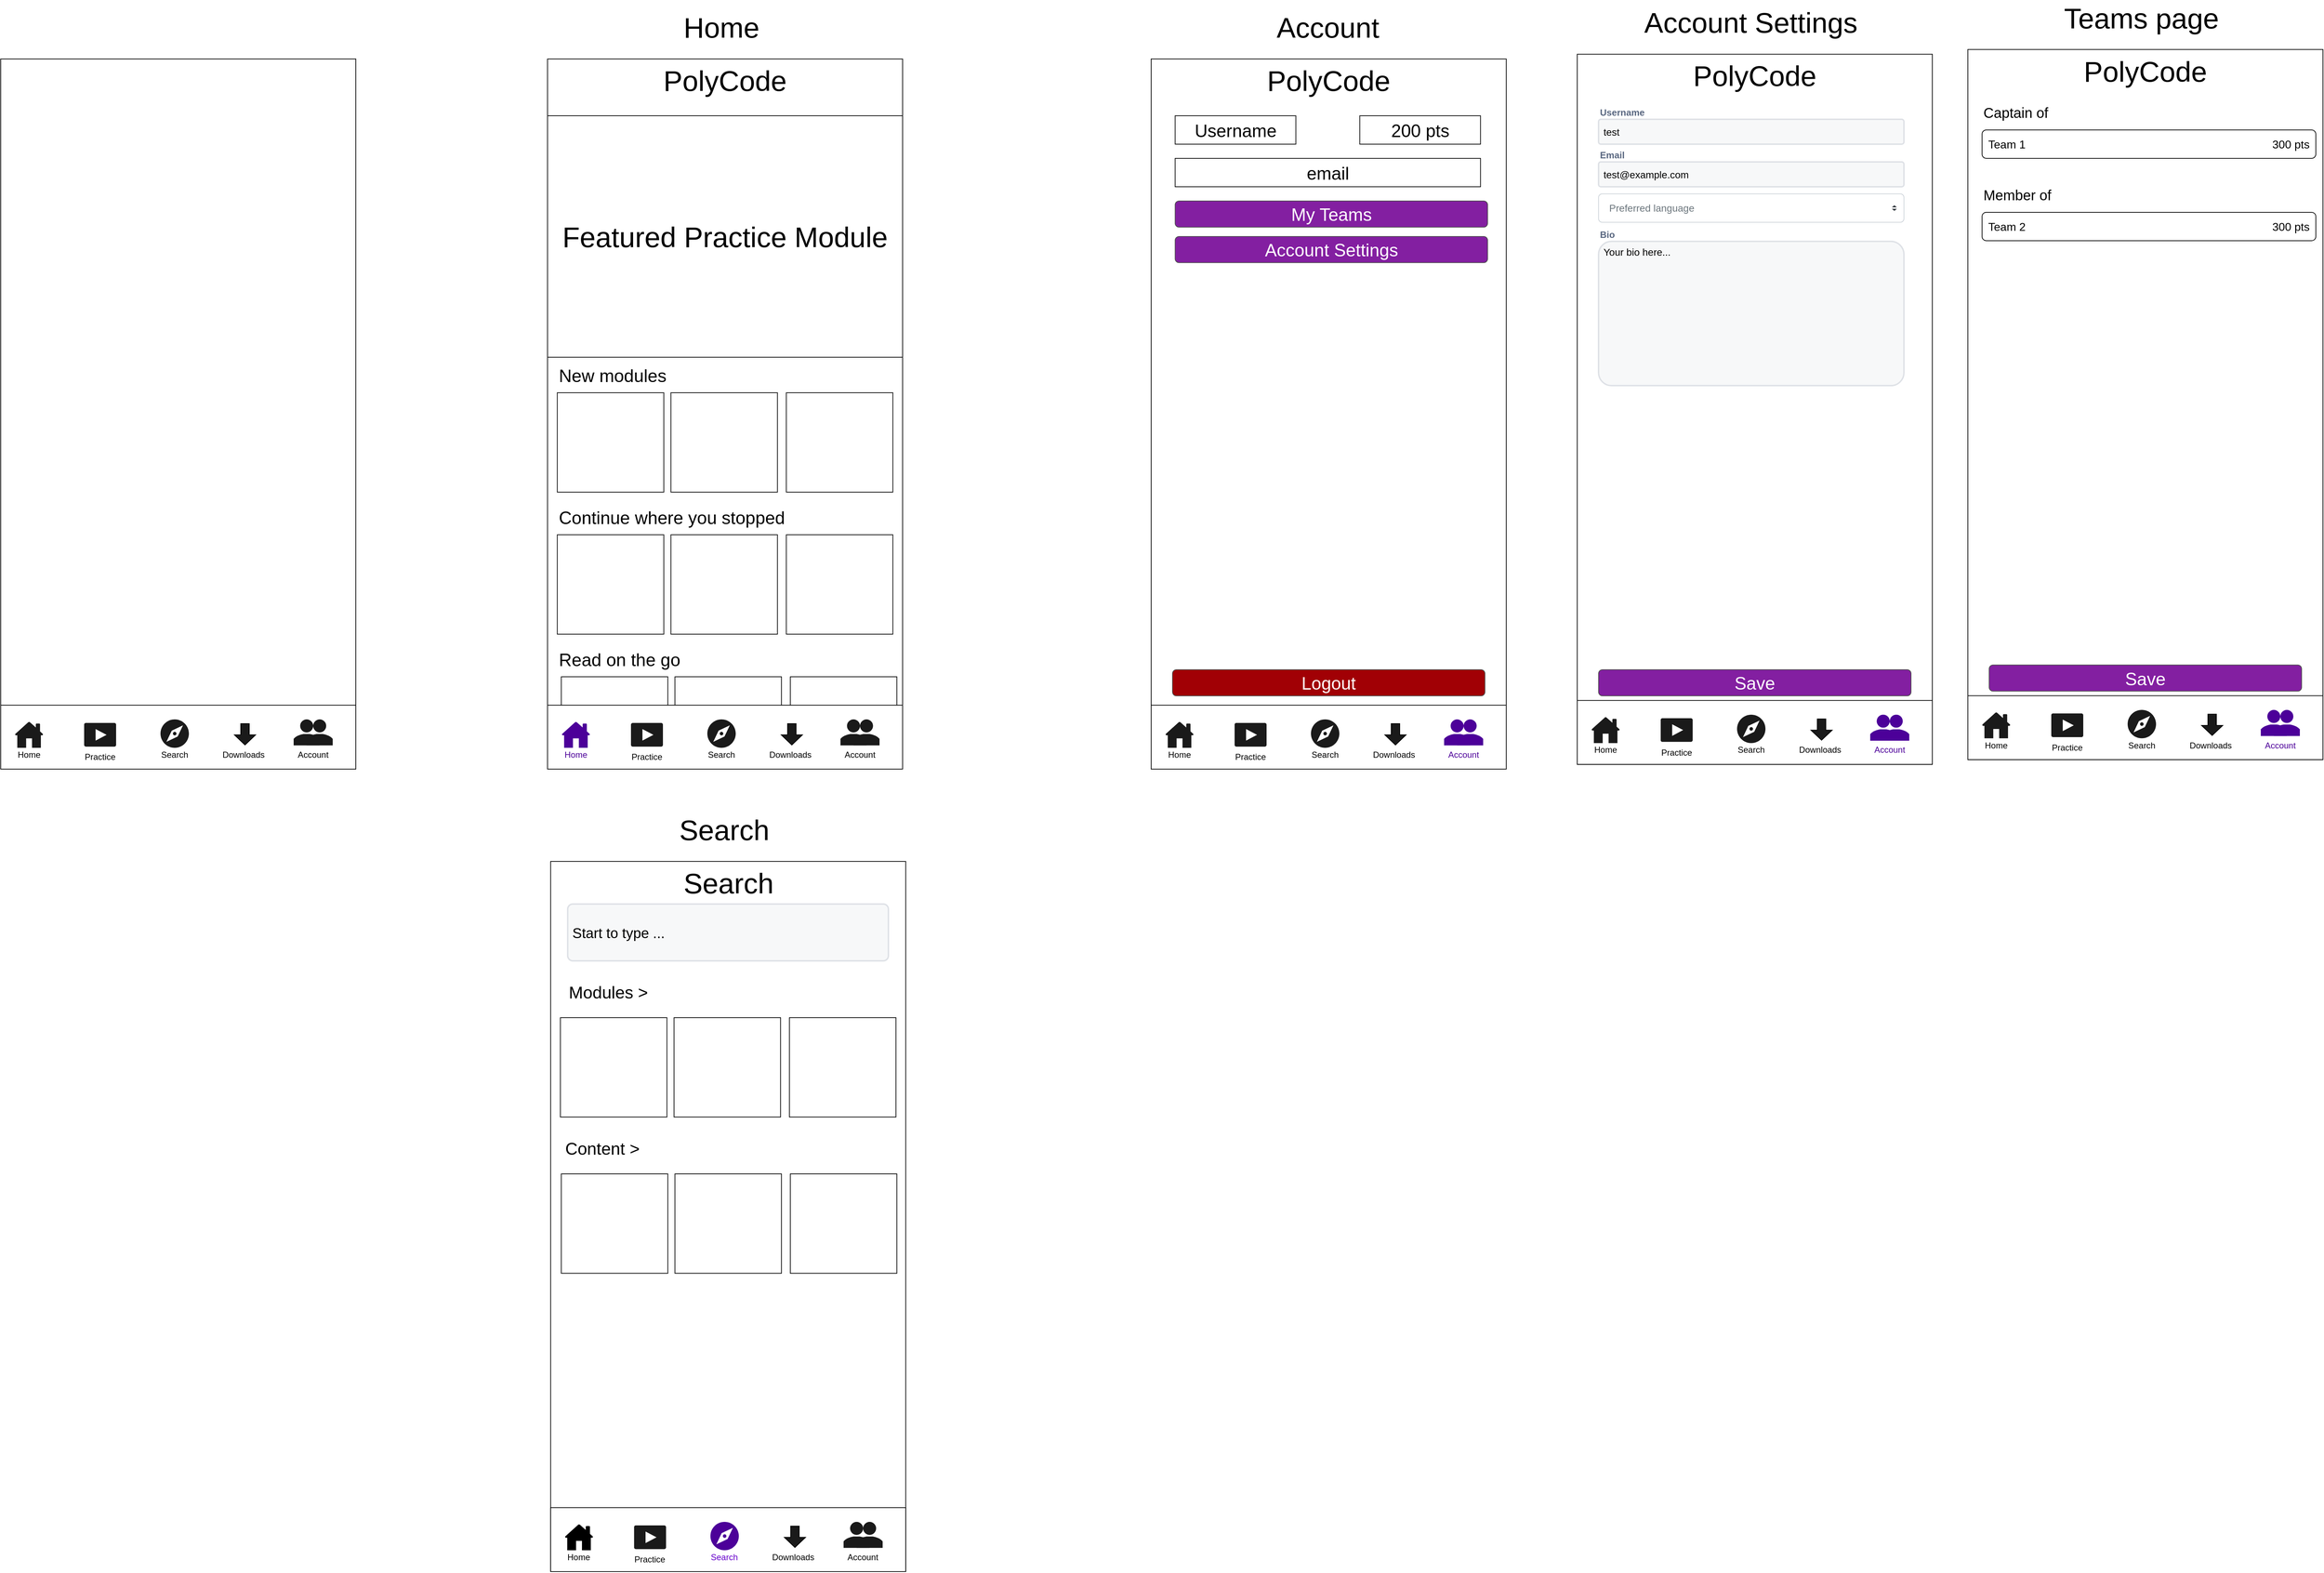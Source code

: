 <mxfile>
    <diagram id="5f1qsJ-k96uJmgbrYSEO" name="Page-1">
        <mxGraphModel dx="2033" dy="4200" grid="1" gridSize="10" guides="1" tooltips="1" connect="1" arrows="1" fold="1" page="1" pageScale="1" pageWidth="850" pageHeight="1100" math="0" shadow="0">
            <root>
                <mxCell id="0"/>
                <mxCell id="1" parent="0"/>
                <mxCell id="19" value="" style="rounded=0;whiteSpace=wrap;html=1;aspect=fixed;" parent="1" vertex="1">
                    <mxGeometry x="850" y="-2120" width="500" height="1000" as="geometry"/>
                </mxCell>
                <mxCell id="43" value="" style="rounded=0;whiteSpace=wrap;html=1;fontSize=40;strokeWidth=1;fillColor=none;" parent="1" vertex="1">
                    <mxGeometry x="869.38" y="-1250" width="150" height="130" as="geometry"/>
                </mxCell>
                <mxCell id="45" value="" style="rounded=0;whiteSpace=wrap;html=1;fontSize=40;strokeWidth=1;fillColor=none;" parent="1" vertex="1">
                    <mxGeometry x="1029.38" y="-1250" width="150" height="130" as="geometry"/>
                </mxCell>
                <mxCell id="46" value="" style="rounded=0;whiteSpace=wrap;html=1;fontSize=40;strokeWidth=1;fillColor=default;" parent="1" vertex="1">
                    <mxGeometry x="1191.88" y="-1250" width="150" height="130" as="geometry"/>
                </mxCell>
                <mxCell id="3" value="" style="rounded=0;whiteSpace=wrap;html=1;aspect=fixed;" parent="1" vertex="1">
                    <mxGeometry x="80" y="-2120" width="500" height="1000" as="geometry"/>
                </mxCell>
                <mxCell id="4" value="" style="rounded=0;whiteSpace=wrap;html=1;" parent="1" vertex="1">
                    <mxGeometry x="80" y="-1210" width="500" height="90" as="geometry"/>
                </mxCell>
                <mxCell id="9" value="" style="dashed=0;aspect=fixed;verticalLabelPosition=bottom;verticalAlign=top;align=center;shape=mxgraph.gmdl.users;strokeColor=none;fillColor=#1A1A1A;shadow=0;sketch=0;" parent="1" vertex="1">
                    <mxGeometry x="492.5" y="-1190" width="55" height="36.67" as="geometry"/>
                </mxCell>
                <mxCell id="10" value="Account" style="text;html=1;strokeColor=none;fillColor=none;align=center;verticalAlign=middle;whiteSpace=wrap;rounded=0;" parent="1" vertex="1">
                    <mxGeometry x="490" y="-1150" width="60" height="20" as="geometry"/>
                </mxCell>
                <mxCell id="11" value="" style="dashed=0;aspect=fixed;verticalLabelPosition=bottom;verticalAlign=top;align=center;shape=mxgraph.gmdl.navigate;strokeColor=none;fillColor=#1A1A1A;shadow=0;sketch=0;" parent="1" vertex="1">
                    <mxGeometry x="305" y="-1190" width="40" height="40" as="geometry"/>
                </mxCell>
                <mxCell id="12" value="Search" style="text;html=1;strokeColor=none;fillColor=none;align=center;verticalAlign=middle;whiteSpace=wrap;rounded=0;" parent="1" vertex="1">
                    <mxGeometry x="295" y="-1150" width="60" height="20" as="geometry"/>
                </mxCell>
                <mxCell id="13" value="" style="sketch=0;pointerEvents=1;shadow=0;dashed=0;html=1;strokeColor=none;fillColor=#1A1A1A;labelPosition=center;verticalLabelPosition=bottom;verticalAlign=top;outlineConnect=0;align=center;shape=mxgraph.office.concepts.home;" parent="1" vertex="1">
                    <mxGeometry x="100" y="-1186.66" width="40" height="36.66" as="geometry"/>
                </mxCell>
                <mxCell id="14" value="Home" style="text;html=1;strokeColor=none;fillColor=none;align=center;verticalAlign=middle;whiteSpace=wrap;rounded=0;" parent="1" vertex="1">
                    <mxGeometry x="90" y="-1150" width="60" height="20" as="geometry"/>
                </mxCell>
                <mxCell id="15" value="" style="html=1;shadow=0;dashed=0;align=center;verticalAlign=middle;shape=mxgraph.arrows2.arrow;dy=0.6;dx=14.19;direction=south;notch=0;fillColor=#1A1A1A;" parent="1" vertex="1">
                    <mxGeometry x="409" y="-1184" width="30" height="30" as="geometry"/>
                </mxCell>
                <mxCell id="16" value="Downloads" style="text;html=1;strokeColor=none;fillColor=none;align=center;verticalAlign=middle;whiteSpace=wrap;rounded=0;" parent="1" vertex="1">
                    <mxGeometry x="394" y="-1150" width="56" height="20" as="geometry"/>
                </mxCell>
                <mxCell id="17" value="" style="sketch=0;pointerEvents=1;shadow=0;dashed=0;html=1;strokeColor=none;fillColor=#1A1A1A;labelPosition=center;verticalLabelPosition=bottom;verticalAlign=top;outlineConnect=0;align=center;shape=mxgraph.office.concepts.video_play;" parent="1" vertex="1">
                    <mxGeometry x="197.5" y="-1185" width="45" height="33.34" as="geometry"/>
                </mxCell>
                <mxCell id="18" value="Practice" style="text;html=1;strokeColor=none;fillColor=none;align=center;verticalAlign=middle;whiteSpace=wrap;rounded=0;" parent="1" vertex="1">
                    <mxGeometry x="190" y="-1146.66" width="60" height="20" as="geometry"/>
                </mxCell>
                <mxCell id="20" value="" style="rounded=0;whiteSpace=wrap;html=1;" parent="1" vertex="1">
                    <mxGeometry x="850" y="-1210" width="500" height="90" as="geometry"/>
                </mxCell>
                <mxCell id="21" value="" style="dashed=0;aspect=fixed;verticalLabelPosition=bottom;verticalAlign=top;align=center;shape=mxgraph.gmdl.users;strokeColor=none;fillColor=#1A1A1A;shadow=0;sketch=0;" parent="1" vertex="1">
                    <mxGeometry x="1262.5" y="-1190" width="55" height="36.67" as="geometry"/>
                </mxCell>
                <mxCell id="22" value="Account" style="text;html=1;strokeColor=none;fillColor=none;align=center;verticalAlign=middle;whiteSpace=wrap;rounded=0;" parent="1" vertex="1">
                    <mxGeometry x="1260" y="-1150" width="60" height="20" as="geometry"/>
                </mxCell>
                <mxCell id="23" value="" style="dashed=0;aspect=fixed;verticalLabelPosition=bottom;verticalAlign=top;align=center;shape=mxgraph.gmdl.navigate;strokeColor=none;fillColor=#1A1A1A;shadow=0;sketch=0;" parent="1" vertex="1">
                    <mxGeometry x="1075" y="-1190" width="40" height="40" as="geometry"/>
                </mxCell>
                <mxCell id="24" value="Search" style="text;html=1;strokeColor=none;fillColor=none;align=center;verticalAlign=middle;whiteSpace=wrap;rounded=0;" parent="1" vertex="1">
                    <mxGeometry x="1065" y="-1150" width="60" height="20" as="geometry"/>
                </mxCell>
                <mxCell id="25" value="" style="sketch=0;pointerEvents=1;shadow=0;dashed=0;html=1;strokeColor=none;fillColor=#4C0099;labelPosition=center;verticalLabelPosition=bottom;verticalAlign=top;outlineConnect=0;align=center;shape=mxgraph.office.concepts.home;fontColor=#660066;labelBackgroundColor=#7F00FF;" parent="1" vertex="1">
                    <mxGeometry x="870" y="-1186.66" width="40" height="36.66" as="geometry"/>
                </mxCell>
                <mxCell id="26" value="Home" style="text;html=1;strokeColor=none;fillColor=none;align=center;verticalAlign=middle;whiteSpace=wrap;rounded=0;fontColor=#4C0099;" parent="1" vertex="1">
                    <mxGeometry x="860" y="-1150" width="60" height="20" as="geometry"/>
                </mxCell>
                <mxCell id="27" value="" style="html=1;shadow=0;dashed=0;align=center;verticalAlign=middle;shape=mxgraph.arrows2.arrow;dy=0.6;dx=14.19;direction=south;notch=0;fillColor=#1A1A1A;" parent="1" vertex="1">
                    <mxGeometry x="1179" y="-1184" width="30" height="30" as="geometry"/>
                </mxCell>
                <mxCell id="28" value="Downloads" style="text;html=1;strokeColor=none;fillColor=none;align=center;verticalAlign=middle;whiteSpace=wrap;rounded=0;" parent="1" vertex="1">
                    <mxGeometry x="1164" y="-1150" width="56" height="20" as="geometry"/>
                </mxCell>
                <mxCell id="29" value="" style="sketch=0;pointerEvents=1;shadow=0;dashed=0;html=1;strokeColor=none;fillColor=#1A1A1A;labelPosition=center;verticalLabelPosition=bottom;verticalAlign=top;outlineConnect=0;align=center;shape=mxgraph.office.concepts.video_play;" parent="1" vertex="1">
                    <mxGeometry x="967.5" y="-1185" width="45" height="33.34" as="geometry"/>
                </mxCell>
                <mxCell id="30" value="Practice" style="text;html=1;strokeColor=none;fillColor=none;align=center;verticalAlign=middle;whiteSpace=wrap;rounded=0;" parent="1" vertex="1">
                    <mxGeometry x="960" y="-1146.66" width="60" height="20" as="geometry"/>
                </mxCell>
                <mxCell id="31" value="&lt;font style=&quot;font-size: 40px;&quot;&gt;PolyCode&lt;/font&gt;" style="rounded=0;whiteSpace=wrap;html=1;strokeColor=none;fontSize=40;strokeWidth=0;fillColor=none;" parent="1" vertex="1">
                    <mxGeometry x="976.25" y="-2120" width="247.5" height="60" as="geometry"/>
                </mxCell>
                <mxCell id="32" value="Home" style="text;html=1;strokeColor=none;fillColor=none;align=center;verticalAlign=middle;whiteSpace=wrap;rounded=0;fontSize=40;" parent="1" vertex="1">
                    <mxGeometry x="1005" y="-2180" width="180" height="30" as="geometry"/>
                </mxCell>
                <mxCell id="33" value="Featured Practice Module" style="rounded=0;whiteSpace=wrap;html=1;fontSize=40;strokeWidth=1;" parent="1" vertex="1">
                    <mxGeometry x="850" y="-2040" width="500" height="340" as="geometry"/>
                </mxCell>
                <mxCell id="34" value="" style="rounded=0;whiteSpace=wrap;html=1;fontSize=40;strokeWidth=1;fillColor=none;" parent="1" vertex="1">
                    <mxGeometry x="863.75" y="-1650" width="150" height="140" as="geometry"/>
                </mxCell>
                <mxCell id="35" value="New modules" style="text;html=1;strokeColor=none;fillColor=none;align=left;verticalAlign=middle;whiteSpace=wrap;rounded=0;fontSize=25;" parent="1" vertex="1">
                    <mxGeometry x="863.75" y="-1690" width="170" height="30" as="geometry"/>
                </mxCell>
                <mxCell id="37" value="" style="rounded=0;whiteSpace=wrap;html=1;fontSize=40;strokeWidth=1;fillColor=none;" parent="1" vertex="1">
                    <mxGeometry x="1023.75" y="-1650" width="150" height="140" as="geometry"/>
                </mxCell>
                <mxCell id="38" value="" style="rounded=0;whiteSpace=wrap;html=1;fontSize=40;strokeWidth=1;fillColor=default;" parent="1" vertex="1">
                    <mxGeometry x="1186.25" y="-1650" width="150" height="140" as="geometry"/>
                </mxCell>
                <mxCell id="39" value="" style="rounded=0;whiteSpace=wrap;html=1;fontSize=40;strokeWidth=1;fillColor=none;" parent="1" vertex="1">
                    <mxGeometry x="863.75" y="-1450" width="150" height="140" as="geometry"/>
                </mxCell>
                <mxCell id="40" value="Continue where you stopped" style="text;html=1;strokeColor=none;fillColor=none;align=left;verticalAlign=middle;whiteSpace=wrap;rounded=0;fontSize=25;" parent="1" vertex="1">
                    <mxGeometry x="863.75" y="-1490" width="340" height="30" as="geometry"/>
                </mxCell>
                <mxCell id="41" value="" style="rounded=0;whiteSpace=wrap;html=1;fontSize=40;strokeWidth=1;fillColor=none;" parent="1" vertex="1">
                    <mxGeometry x="1023.75" y="-1450" width="150" height="140" as="geometry"/>
                </mxCell>
                <mxCell id="42" value="" style="rounded=0;whiteSpace=wrap;html=1;fontSize=40;strokeWidth=1;fillColor=default;" parent="1" vertex="1">
                    <mxGeometry x="1186.25" y="-1450" width="150" height="140" as="geometry"/>
                </mxCell>
                <mxCell id="44" value="Read on the go" style="text;html=1;strokeColor=none;fillColor=none;align=left;verticalAlign=middle;whiteSpace=wrap;rounded=0;fontSize=25;" parent="1" vertex="1">
                    <mxGeometry x="863.75" y="-1290" width="340" height="30" as="geometry"/>
                </mxCell>
                <mxCell id="50" value="" style="rounded=0;whiteSpace=wrap;html=1;aspect=fixed;" parent="1" vertex="1">
                    <mxGeometry x="1700" y="-2120" width="500" height="1000" as="geometry"/>
                </mxCell>
                <mxCell id="54" value="" style="rounded=0;whiteSpace=wrap;html=1;fontColor=#000000;" parent="1" vertex="1">
                    <mxGeometry x="1700" y="-1210" width="500" height="90" as="geometry"/>
                </mxCell>
                <mxCell id="55" value="" style="dashed=0;aspect=fixed;verticalLabelPosition=bottom;verticalAlign=top;align=center;shape=mxgraph.gmdl.users;strokeColor=none;fillColor=#4C0099;shadow=0;sketch=0;fontColor=#000000;" parent="1" vertex="1">
                    <mxGeometry x="2112.5" y="-1190" width="55" height="36.67" as="geometry"/>
                </mxCell>
                <mxCell id="56" value="Account" style="text;html=1;strokeColor=none;fillColor=none;align=center;verticalAlign=middle;whiteSpace=wrap;rounded=0;fontColor=#4C0099;" parent="1" vertex="1">
                    <mxGeometry x="2110" y="-1150" width="60" height="20" as="geometry"/>
                </mxCell>
                <mxCell id="57" value="" style="dashed=0;aspect=fixed;verticalLabelPosition=bottom;verticalAlign=top;align=center;shape=mxgraph.gmdl.navigate;strokeColor=none;fillColor=#1A1A1A;shadow=0;sketch=0;fontColor=#000000;" parent="1" vertex="1">
                    <mxGeometry x="1925" y="-1190" width="40" height="40" as="geometry"/>
                </mxCell>
                <mxCell id="58" value="Search" style="text;html=1;strokeColor=none;fillColor=none;align=center;verticalAlign=middle;whiteSpace=wrap;rounded=0;fontColor=#000000;" parent="1" vertex="1">
                    <mxGeometry x="1915" y="-1150" width="60" height="20" as="geometry"/>
                </mxCell>
                <mxCell id="59" value="" style="sketch=0;pointerEvents=1;shadow=0;dashed=0;html=1;strokeColor=none;fillColor=#1A1A1A;labelPosition=center;verticalLabelPosition=bottom;verticalAlign=top;outlineConnect=0;align=center;shape=mxgraph.office.concepts.home;fontColor=#000000;labelBackgroundColor=#7F00FF;" parent="1" vertex="1">
                    <mxGeometry x="1720" y="-1186.66" width="40" height="36.66" as="geometry"/>
                </mxCell>
                <mxCell id="60" value="Home" style="text;html=1;strokeColor=none;fillColor=none;align=center;verticalAlign=middle;whiteSpace=wrap;rounded=0;fontColor=#000000;" parent="1" vertex="1">
                    <mxGeometry x="1710" y="-1150" width="60" height="20" as="geometry"/>
                </mxCell>
                <mxCell id="61" value="" style="html=1;shadow=0;dashed=0;align=center;verticalAlign=middle;shape=mxgraph.arrows2.arrow;dy=0.6;dx=14.19;direction=south;notch=0;fontColor=#000000;fillColor=#1A1A1A;" parent="1" vertex="1">
                    <mxGeometry x="2029" y="-1184" width="30" height="30" as="geometry"/>
                </mxCell>
                <mxCell id="62" value="Downloads" style="text;html=1;strokeColor=none;fillColor=none;align=center;verticalAlign=middle;whiteSpace=wrap;rounded=0;fontColor=#000000;" parent="1" vertex="1">
                    <mxGeometry x="2014" y="-1150" width="56" height="20" as="geometry"/>
                </mxCell>
                <mxCell id="63" value="" style="sketch=0;pointerEvents=1;shadow=0;dashed=0;html=1;strokeColor=none;fillColor=#1A1A1A;labelPosition=center;verticalLabelPosition=bottom;verticalAlign=top;outlineConnect=0;align=center;shape=mxgraph.office.concepts.video_play;fontColor=#000000;" parent="1" vertex="1">
                    <mxGeometry x="1817.5" y="-1185" width="45" height="33.34" as="geometry"/>
                </mxCell>
                <mxCell id="64" value="Practice" style="text;html=1;strokeColor=none;fillColor=none;align=center;verticalAlign=middle;whiteSpace=wrap;rounded=0;fontColor=#000000;" parent="1" vertex="1">
                    <mxGeometry x="1810" y="-1146.66" width="60" height="20" as="geometry"/>
                </mxCell>
                <mxCell id="65" value="&lt;font style=&quot;font-size: 40px;&quot;&gt;PolyCode&lt;/font&gt;" style="rounded=0;whiteSpace=wrap;html=1;strokeColor=none;fontSize=40;strokeWidth=0;fillColor=none;" parent="1" vertex="1">
                    <mxGeometry x="1826.25" y="-2120" width="247.5" height="60" as="geometry"/>
                </mxCell>
                <mxCell id="66" value="Account" style="text;html=1;strokeColor=none;fillColor=none;align=center;verticalAlign=middle;whiteSpace=wrap;rounded=0;fontSize=40;" parent="1" vertex="1">
                    <mxGeometry x="1858.75" y="-2180" width="180" height="30" as="geometry"/>
                </mxCell>
                <mxCell id="80" value="Username" style="rounded=0;whiteSpace=wrap;html=1;labelBackgroundColor=none;fontSize=25;fontColor=none;strokeWidth=1;fillColor=none;" parent="1" vertex="1">
                    <mxGeometry x="1733.75" y="-2040" width="170" height="40" as="geometry"/>
                </mxCell>
                <mxCell id="81" value="200 pts" style="rounded=0;whiteSpace=wrap;html=1;labelBackgroundColor=none;fontSize=25;fontColor=none;strokeWidth=1;fillColor=none;" parent="1" vertex="1">
                    <mxGeometry x="1993.75" y="-2040" width="170" height="40" as="geometry"/>
                </mxCell>
                <mxCell id="82" value="email" style="rounded=0;whiteSpace=wrap;html=1;labelBackgroundColor=none;fontSize=25;fontColor=none;strokeWidth=1;fillColor=none;" parent="1" vertex="1">
                    <mxGeometry x="1733.75" y="-1980" width="430" height="40" as="geometry"/>
                </mxCell>
                <mxCell id="84" value="Logout" style="rounded=1;html=1;shadow=0;dashed=0;whiteSpace=wrap;fontSize=25;fillColor=#A10005;align=center;strokeColor=#4D4D4D;fontColor=#ffffff;labelBackgroundColor=none;" parent="1" vertex="1">
                    <mxGeometry x="1730" y="-1260" width="440" height="36.88" as="geometry"/>
                </mxCell>
                <mxCell id="85" value="My Teams" style="rounded=1;html=1;shadow=0;dashed=0;whiteSpace=wrap;fontSize=25;fillColor=#831FA1;align=center;strokeColor=#4D4D4D;fontColor=#ffffff;labelBackgroundColor=none;" parent="1" vertex="1">
                    <mxGeometry x="1733.75" y="-1920" width="440" height="36.88" as="geometry"/>
                </mxCell>
                <mxCell id="87" value="Account Settings" style="rounded=1;html=1;shadow=0;dashed=0;whiteSpace=wrap;fontSize=25;fillColor=#831FA1;align=center;strokeColor=#4D4D4D;fontColor=#ffffff;labelBackgroundColor=none;" vertex="1" parent="1">
                    <mxGeometry x="1733.75" y="-1870" width="440" height="36.88" as="geometry"/>
                </mxCell>
                <mxCell id="88" value="" style="rounded=0;whiteSpace=wrap;html=1;aspect=fixed;" vertex="1" parent="1">
                    <mxGeometry x="2300" y="-2126.66" width="500" height="1000" as="geometry"/>
                </mxCell>
                <mxCell id="89" value="" style="rounded=0;whiteSpace=wrap;html=1;fontColor=#000000;" vertex="1" parent="1">
                    <mxGeometry x="2300" y="-1216.66" width="500" height="90" as="geometry"/>
                </mxCell>
                <mxCell id="90" value="" style="dashed=0;aspect=fixed;verticalLabelPosition=bottom;verticalAlign=top;align=center;shape=mxgraph.gmdl.users;strokeColor=none;fillColor=#4C0099;shadow=0;sketch=0;fontColor=#000000;" vertex="1" parent="1">
                    <mxGeometry x="2712.5" y="-1196.66" width="55" height="36.67" as="geometry"/>
                </mxCell>
                <mxCell id="91" value="Account" style="text;html=1;strokeColor=none;fillColor=none;align=center;verticalAlign=middle;whiteSpace=wrap;rounded=0;fontColor=#4C0099;" vertex="1" parent="1">
                    <mxGeometry x="2710" y="-1156.66" width="60" height="20" as="geometry"/>
                </mxCell>
                <mxCell id="92" value="" style="dashed=0;aspect=fixed;verticalLabelPosition=bottom;verticalAlign=top;align=center;shape=mxgraph.gmdl.navigate;strokeColor=none;fillColor=#1A1A1A;shadow=0;sketch=0;fontColor=#000000;" vertex="1" parent="1">
                    <mxGeometry x="2525" y="-1196.66" width="40" height="40" as="geometry"/>
                </mxCell>
                <mxCell id="93" value="Search" style="text;html=1;strokeColor=none;fillColor=none;align=center;verticalAlign=middle;whiteSpace=wrap;rounded=0;fontColor=#000000;" vertex="1" parent="1">
                    <mxGeometry x="2515" y="-1156.66" width="60" height="20" as="geometry"/>
                </mxCell>
                <mxCell id="94" value="" style="sketch=0;pointerEvents=1;shadow=0;dashed=0;html=1;strokeColor=none;fillColor=#1A1A1A;labelPosition=center;verticalLabelPosition=bottom;verticalAlign=top;outlineConnect=0;align=center;shape=mxgraph.office.concepts.home;fontColor=#000000;labelBackgroundColor=#7F00FF;" vertex="1" parent="1">
                    <mxGeometry x="2320" y="-1193.32" width="40" height="36.66" as="geometry"/>
                </mxCell>
                <mxCell id="95" value="Home" style="text;html=1;strokeColor=none;fillColor=none;align=center;verticalAlign=middle;whiteSpace=wrap;rounded=0;fontColor=#000000;" vertex="1" parent="1">
                    <mxGeometry x="2310" y="-1156.66" width="60" height="20" as="geometry"/>
                </mxCell>
                <mxCell id="96" value="" style="html=1;shadow=0;dashed=0;align=center;verticalAlign=middle;shape=mxgraph.arrows2.arrow;dy=0.6;dx=14.19;direction=south;notch=0;fontColor=#000000;fillColor=#1A1A1A;" vertex="1" parent="1">
                    <mxGeometry x="2629" y="-1190.66" width="30" height="30" as="geometry"/>
                </mxCell>
                <mxCell id="97" value="Downloads" style="text;html=1;strokeColor=none;fillColor=none;align=center;verticalAlign=middle;whiteSpace=wrap;rounded=0;fontColor=#000000;" vertex="1" parent="1">
                    <mxGeometry x="2614" y="-1156.66" width="56" height="20" as="geometry"/>
                </mxCell>
                <mxCell id="98" value="" style="sketch=0;pointerEvents=1;shadow=0;dashed=0;html=1;strokeColor=none;fillColor=#1A1A1A;labelPosition=center;verticalLabelPosition=bottom;verticalAlign=top;outlineConnect=0;align=center;shape=mxgraph.office.concepts.video_play;fontColor=#000000;" vertex="1" parent="1">
                    <mxGeometry x="2417.5" y="-1191.66" width="45" height="33.34" as="geometry"/>
                </mxCell>
                <mxCell id="99" value="Practice" style="text;html=1;strokeColor=none;fillColor=none;align=center;verticalAlign=middle;whiteSpace=wrap;rounded=0;fontColor=#000000;" vertex="1" parent="1">
                    <mxGeometry x="2410" y="-1153.32" width="60" height="20" as="geometry"/>
                </mxCell>
                <mxCell id="100" value="&lt;font style=&quot;font-size: 40px;&quot;&gt;PolyCode&lt;/font&gt;" style="rounded=0;whiteSpace=wrap;html=1;strokeColor=none;fontSize=40;strokeWidth=0;fillColor=none;" vertex="1" parent="1">
                    <mxGeometry x="2426.25" y="-2126.66" width="247.5" height="60" as="geometry"/>
                </mxCell>
                <mxCell id="101" value="Account Settings" style="text;html=1;strokeColor=none;fillColor=none;align=center;verticalAlign=middle;whiteSpace=wrap;rounded=0;fontSize=40;" vertex="1" parent="1">
                    <mxGeometry x="2384.38" y="-2186.66" width="321.25" height="30" as="geometry"/>
                </mxCell>
                <mxCell id="108" value="&lt;font style=&quot;font-size: 13px&quot;&gt;Username&lt;/font&gt;" style="fillColor=none;strokeColor=none;html=1;fontSize=12;fontStyle=0;align=left;fontColor=#596780;fontStyle=1;fontSize=11" vertex="1" parent="1">
                    <mxGeometry x="2330" y="-2055" width="240" height="20" as="geometry"/>
                </mxCell>
                <mxCell id="109" value="&lt;font style=&quot;font-size: 14px&quot;&gt;test&lt;/font&gt;" style="rounded=1;arcSize=9;fillColor=#F7F8F9;align=left;spacingLeft=5;strokeColor=#DEE1E6;html=1;strokeWidth=2;fontSize=12" vertex="1" parent="1">
                    <mxGeometry x="2330" y="-2035" width="430" height="35" as="geometry"/>
                </mxCell>
                <mxCell id="110" value="&lt;font style=&quot;font-size: 13px&quot;&gt;Email&lt;/font&gt;" style="fillColor=none;strokeColor=none;html=1;fontSize=12;fontStyle=0;align=left;fontColor=#596780;fontStyle=1;fontSize=11" vertex="1" parent="1">
                    <mxGeometry x="2330" y="-1995" width="240" height="20" as="geometry"/>
                </mxCell>
                <mxCell id="111" value="&lt;font style=&quot;font-size: 14px&quot;&gt;test@example.com&lt;/font&gt;" style="rounded=1;arcSize=9;fillColor=#F7F8F9;align=left;spacingLeft=5;strokeColor=#DEE1E6;html=1;strokeWidth=2;fontSize=12" vertex="1" parent="1">
                    <mxGeometry x="2330" y="-1975" width="430" height="35" as="geometry"/>
                </mxCell>
                <mxCell id="112" value="Preferred language" style="html=1;shadow=0;dashed=0;shape=mxgraph.bootstrap.rrect;rSize=5;fillColor=#ffffff;strokeColor=#CED4DA;align=left;spacing=15;fontSize=14;fontColor=#6C767D;" vertex="1" parent="1">
                    <mxGeometry x="2330.01" y="-1930" width="430" height="40" as="geometry"/>
                </mxCell>
                <mxCell id="113" value="" style="shape=triangle;direction=south;fillColor=#343A40;strokeColor=none;perimeter=none;fontSize=14;" vertex="1" parent="112">
                    <mxGeometry x="1" y="0.5" width="7" height="3" relative="1" as="geometry">
                        <mxPoint x="-17" y="1" as="offset"/>
                    </mxGeometry>
                </mxCell>
                <mxCell id="114" value="" style="shape=triangle;direction=north;fillColor=#343A40;strokeColor=none;perimeter=none;fontSize=14;" vertex="1" parent="112">
                    <mxGeometry x="1" y="0.5" width="7" height="3" relative="1" as="geometry">
                        <mxPoint x="-17" y="-4" as="offset"/>
                    </mxGeometry>
                </mxCell>
                <mxCell id="115" value="&lt;font style=&quot;font-size: 13px&quot;&gt;Bio&lt;/font&gt;" style="fillColor=none;strokeColor=none;html=1;fontSize=12;fontStyle=0;align=left;fontColor=#596780;fontStyle=1;fontSize=11" vertex="1" parent="1">
                    <mxGeometry x="2330.01" y="-1883.12" width="240" height="20" as="geometry"/>
                </mxCell>
                <mxCell id="116" value="&lt;font style=&quot;font-size: 14px&quot;&gt;Your bio here...&lt;br&gt;&lt;/font&gt;" style="rounded=1;arcSize=9;fillColor=#F7F8F9;align=left;spacingLeft=5;strokeColor=#DEE1E6;html=1;strokeWidth=2;fontSize=12;verticalAlign=top;" vertex="1" parent="1">
                    <mxGeometry x="2330.01" y="-1863.12" width="430" height="203.12" as="geometry"/>
                </mxCell>
                <mxCell id="117" value="Save" style="rounded=1;html=1;shadow=0;dashed=0;whiteSpace=wrap;fontSize=25;fillColor=#831FA1;align=center;strokeColor=#4D4D4D;fontColor=#ffffff;labelBackgroundColor=none;" vertex="1" parent="1">
                    <mxGeometry x="2330" y="-1260" width="440" height="36.88" as="geometry"/>
                </mxCell>
                <mxCell id="118" value="" style="rounded=0;whiteSpace=wrap;html=1;aspect=fixed;" vertex="1" parent="1">
                    <mxGeometry x="2850" y="-2133.32" width="500" height="1000" as="geometry"/>
                </mxCell>
                <mxCell id="119" value="" style="rounded=0;whiteSpace=wrap;html=1;fontColor=#000000;" vertex="1" parent="1">
                    <mxGeometry x="2850" y="-1223.32" width="500" height="90" as="geometry"/>
                </mxCell>
                <mxCell id="120" value="" style="dashed=0;aspect=fixed;verticalLabelPosition=bottom;verticalAlign=top;align=center;shape=mxgraph.gmdl.users;strokeColor=none;fillColor=#4C0099;shadow=0;sketch=0;fontColor=#000000;" vertex="1" parent="1">
                    <mxGeometry x="3262.5" y="-1203.32" width="55" height="36.67" as="geometry"/>
                </mxCell>
                <mxCell id="121" value="Account" style="text;html=1;strokeColor=none;fillColor=none;align=center;verticalAlign=middle;whiteSpace=wrap;rounded=0;fontColor=#4C0099;" vertex="1" parent="1">
                    <mxGeometry x="3260" y="-1163.32" width="60" height="20" as="geometry"/>
                </mxCell>
                <mxCell id="122" value="" style="dashed=0;aspect=fixed;verticalLabelPosition=bottom;verticalAlign=top;align=center;shape=mxgraph.gmdl.navigate;strokeColor=none;fillColor=#1A1A1A;shadow=0;sketch=0;fontColor=#000000;" vertex="1" parent="1">
                    <mxGeometry x="3075" y="-1203.32" width="40" height="40" as="geometry"/>
                </mxCell>
                <mxCell id="123" value="Search" style="text;html=1;strokeColor=none;fillColor=none;align=center;verticalAlign=middle;whiteSpace=wrap;rounded=0;fontColor=#000000;" vertex="1" parent="1">
                    <mxGeometry x="3065" y="-1163.32" width="60" height="20" as="geometry"/>
                </mxCell>
                <mxCell id="124" value="" style="sketch=0;pointerEvents=1;shadow=0;dashed=0;html=1;strokeColor=none;fillColor=#1A1A1A;labelPosition=center;verticalLabelPosition=bottom;verticalAlign=top;outlineConnect=0;align=center;shape=mxgraph.office.concepts.home;fontColor=#000000;labelBackgroundColor=#7F00FF;" vertex="1" parent="1">
                    <mxGeometry x="2870" y="-1199.98" width="40" height="36.66" as="geometry"/>
                </mxCell>
                <mxCell id="125" value="Home" style="text;html=1;strokeColor=none;fillColor=none;align=center;verticalAlign=middle;whiteSpace=wrap;rounded=0;fontColor=#000000;" vertex="1" parent="1">
                    <mxGeometry x="2860" y="-1163.32" width="60" height="20" as="geometry"/>
                </mxCell>
                <mxCell id="126" value="" style="html=1;shadow=0;dashed=0;align=center;verticalAlign=middle;shape=mxgraph.arrows2.arrow;dy=0.6;dx=14.19;direction=south;notch=0;fontColor=#000000;fillColor=#1A1A1A;" vertex="1" parent="1">
                    <mxGeometry x="3179" y="-1197.32" width="30" height="30" as="geometry"/>
                </mxCell>
                <mxCell id="127" value="Downloads" style="text;html=1;strokeColor=none;fillColor=none;align=center;verticalAlign=middle;whiteSpace=wrap;rounded=0;fontColor=#000000;" vertex="1" parent="1">
                    <mxGeometry x="3164" y="-1163.32" width="56" height="20" as="geometry"/>
                </mxCell>
                <mxCell id="128" value="" style="sketch=0;pointerEvents=1;shadow=0;dashed=0;html=1;strokeColor=none;fillColor=#1A1A1A;labelPosition=center;verticalLabelPosition=bottom;verticalAlign=top;outlineConnect=0;align=center;shape=mxgraph.office.concepts.video_play;fontColor=#000000;" vertex="1" parent="1">
                    <mxGeometry x="2967.5" y="-1198.32" width="45" height="33.34" as="geometry"/>
                </mxCell>
                <mxCell id="129" value="Practice" style="text;html=1;strokeColor=none;fillColor=none;align=center;verticalAlign=middle;whiteSpace=wrap;rounded=0;fontColor=#000000;" vertex="1" parent="1">
                    <mxGeometry x="2960" y="-1159.98" width="60" height="20" as="geometry"/>
                </mxCell>
                <mxCell id="130" value="&lt;font style=&quot;font-size: 40px;&quot;&gt;PolyCode&lt;/font&gt;" style="rounded=0;whiteSpace=wrap;html=1;strokeColor=none;fontSize=40;strokeWidth=0;fillColor=none;" vertex="1" parent="1">
                    <mxGeometry x="2976.25" y="-2133.32" width="247.5" height="60" as="geometry"/>
                </mxCell>
                <mxCell id="131" value="Teams page" style="text;html=1;strokeColor=none;fillColor=none;align=center;verticalAlign=middle;whiteSpace=wrap;rounded=0;fontSize=40;" vertex="1" parent="1">
                    <mxGeometry x="2934.38" y="-2193.32" width="321.25" height="30" as="geometry"/>
                </mxCell>
                <mxCell id="141" value="Save" style="rounded=1;html=1;shadow=0;dashed=0;whiteSpace=wrap;fontSize=25;fillColor=#831FA1;align=center;strokeColor=#4D4D4D;fontColor=#ffffff;labelBackgroundColor=none;" vertex="1" parent="1">
                    <mxGeometry x="2880" y="-1266.66" width="440" height="36.88" as="geometry"/>
                </mxCell>
                <mxCell id="142" value="&lt;font style=&quot;font-size: 20px&quot;&gt;Captain of&amp;nbsp;&lt;/font&gt;" style="text;html=1;align=left;verticalAlign=middle;resizable=0;points=[];autosize=1;strokeColor=none;fillColor=none;fontSize=14;" vertex="1" parent="1">
                    <mxGeometry x="2870" y="-2055" width="110" height="20" as="geometry"/>
                </mxCell>
                <mxCell id="143" value="" style="rounded=1;whiteSpace=wrap;html=1;fontSize=20;" vertex="1" parent="1">
                    <mxGeometry x="2870" y="-2020" width="470" height="40" as="geometry"/>
                </mxCell>
                <mxCell id="144" value="Team 1" style="text;html=1;strokeColor=none;fillColor=none;align=center;verticalAlign=middle;whiteSpace=wrap;rounded=0;fontSize=16;" vertex="1" parent="1">
                    <mxGeometry x="2870" y="-2015" width="70" height="30" as="geometry"/>
                </mxCell>
                <mxCell id="145" value="300 pts" style="text;html=1;strokeColor=none;fillColor=none;align=center;verticalAlign=middle;whiteSpace=wrap;rounded=0;fontSize=16;" vertex="1" parent="1">
                    <mxGeometry x="3270" y="-2015" width="70" height="30" as="geometry"/>
                </mxCell>
                <mxCell id="146" value="&lt;font style=&quot;font-size: 20px&quot;&gt;Member of&amp;nbsp;&lt;/font&gt;" style="text;html=1;align=left;verticalAlign=middle;resizable=0;points=[];autosize=1;strokeColor=none;fillColor=none;fontSize=14;" vertex="1" parent="1">
                    <mxGeometry x="2870" y="-1939.06" width="120" height="20" as="geometry"/>
                </mxCell>
                <mxCell id="147" value="" style="rounded=1;whiteSpace=wrap;html=1;fontSize=20;" vertex="1" parent="1">
                    <mxGeometry x="2870" y="-1904.06" width="470" height="40" as="geometry"/>
                </mxCell>
                <mxCell id="148" value="Team 2" style="text;html=1;strokeColor=none;fillColor=none;align=center;verticalAlign=middle;whiteSpace=wrap;rounded=0;fontSize=16;" vertex="1" parent="1">
                    <mxGeometry x="2870" y="-1899.06" width="70" height="30" as="geometry"/>
                </mxCell>
                <mxCell id="149" value="300 pts" style="text;html=1;strokeColor=none;fillColor=none;align=center;verticalAlign=middle;whiteSpace=wrap;rounded=0;fontSize=16;" vertex="1" parent="1">
                    <mxGeometry x="3270" y="-1899.06" width="70" height="30" as="geometry"/>
                </mxCell>
                <mxCell id="150" value="" style="rounded=0;whiteSpace=wrap;html=1;aspect=fixed;" vertex="1" parent="1">
                    <mxGeometry x="854.38" y="-990" width="500" height="1000" as="geometry"/>
                </mxCell>
                <mxCell id="154" value="" style="rounded=0;whiteSpace=wrap;html=1;labelBackgroundColor=#6600CC;" vertex="1" parent="1">
                    <mxGeometry x="854.38" y="-80" width="500" height="90" as="geometry"/>
                </mxCell>
                <mxCell id="155" value="" style="dashed=0;aspect=fixed;verticalLabelPosition=bottom;verticalAlign=top;align=center;shape=mxgraph.gmdl.users;strokeColor=none;fillColor=#1A1A1A;shadow=0;sketch=0;" vertex="1" parent="1">
                    <mxGeometry x="1266.88" y="-60" width="55" height="36.67" as="geometry"/>
                </mxCell>
                <mxCell id="156" value="Account" style="text;html=1;strokeColor=none;fillColor=none;align=center;verticalAlign=middle;whiteSpace=wrap;rounded=0;" vertex="1" parent="1">
                    <mxGeometry x="1264.38" y="-20" width="60" height="20" as="geometry"/>
                </mxCell>
                <mxCell id="157" value="" style="dashed=0;aspect=fixed;verticalLabelPosition=bottom;verticalAlign=top;align=center;shape=mxgraph.gmdl.navigate;strokeColor=none;fillColor=#4C0099;shadow=0;sketch=0;labelBackgroundColor=default;" vertex="1" parent="1">
                    <mxGeometry x="1079.38" y="-60" width="40" height="40" as="geometry"/>
                </mxCell>
                <mxCell id="158" value="Search" style="text;html=1;strokeColor=none;fillColor=none;align=center;verticalAlign=middle;whiteSpace=wrap;rounded=0;fontColor=#6600CC;" vertex="1" parent="1">
                    <mxGeometry x="1069.38" y="-20" width="60" height="20" as="geometry"/>
                </mxCell>
                <mxCell id="159" value="" style="sketch=0;pointerEvents=1;shadow=0;dashed=0;html=1;strokeColor=none;fillColor=#000000;labelPosition=center;verticalLabelPosition=bottom;verticalAlign=top;outlineConnect=0;align=center;shape=mxgraph.office.concepts.home;fontColor=#000000;labelBackgroundColor=default;" vertex="1" parent="1">
                    <mxGeometry x="874.38" y="-56.66" width="40" height="36.66" as="geometry"/>
                </mxCell>
                <mxCell id="160" value="Home" style="text;html=1;strokeColor=none;fillColor=none;align=center;verticalAlign=middle;whiteSpace=wrap;rounded=0;fontColor=#000000;" vertex="1" parent="1">
                    <mxGeometry x="864.38" y="-20" width="60" height="20" as="geometry"/>
                </mxCell>
                <mxCell id="161" value="" style="html=1;shadow=0;dashed=0;align=center;verticalAlign=middle;shape=mxgraph.arrows2.arrow;dy=0.6;dx=14.19;direction=south;notch=0;fillColor=#1A1A1A;" vertex="1" parent="1">
                    <mxGeometry x="1183.38" y="-54" width="30" height="30" as="geometry"/>
                </mxCell>
                <mxCell id="162" value="Downloads" style="text;html=1;strokeColor=none;fillColor=none;align=center;verticalAlign=middle;whiteSpace=wrap;rounded=0;" vertex="1" parent="1">
                    <mxGeometry x="1168.38" y="-20" width="56" height="20" as="geometry"/>
                </mxCell>
                <mxCell id="163" value="" style="sketch=0;pointerEvents=1;shadow=0;dashed=0;html=1;strokeColor=none;fillColor=#1A1A1A;labelPosition=center;verticalLabelPosition=bottom;verticalAlign=top;outlineConnect=0;align=center;shape=mxgraph.office.concepts.video_play;" vertex="1" parent="1">
                    <mxGeometry x="971.88" y="-55" width="45" height="33.34" as="geometry"/>
                </mxCell>
                <mxCell id="164" value="Practice" style="text;html=1;strokeColor=none;fillColor=none;align=center;verticalAlign=middle;whiteSpace=wrap;rounded=0;" vertex="1" parent="1">
                    <mxGeometry x="964.38" y="-16.66" width="60" height="20" as="geometry"/>
                </mxCell>
                <mxCell id="165" value="&lt;font style=&quot;font-size: 40px&quot;&gt;Search&lt;/font&gt;" style="rounded=0;whiteSpace=wrap;html=1;strokeColor=none;fontSize=40;strokeWidth=0;fillColor=none;" vertex="1" parent="1">
                    <mxGeometry x="980.63" y="-990" width="247.5" height="60" as="geometry"/>
                </mxCell>
                <mxCell id="166" value="Search" style="text;html=1;strokeColor=none;fillColor=none;align=center;verticalAlign=middle;whiteSpace=wrap;rounded=0;fontSize=40;" vertex="1" parent="1">
                    <mxGeometry x="1009.38" y="-1050" width="180" height="30" as="geometry"/>
                </mxCell>
                <mxCell id="178" value="Start to type ..." style="rounded=1;arcSize=9;fillColor=#F7F8F9;align=left;spacingLeft=5;strokeColor=#DEE1E6;html=1;strokeWidth=2;fontSize=20;" vertex="1" parent="1">
                    <mxGeometry x="878.38" y="-930" width="451.62" height="80" as="geometry"/>
                </mxCell>
                <mxCell id="179" value="Modules &amp;gt;" style="text;html=1;strokeColor=none;fillColor=none;align=left;verticalAlign=middle;whiteSpace=wrap;rounded=0;fontSize=24;" vertex="1" parent="1">
                    <mxGeometry x="878.38" y="-820" width="131.62" height="30" as="geometry"/>
                </mxCell>
                <mxCell id="181" value="Content &amp;gt;" style="text;html=1;strokeColor=none;fillColor=none;align=left;verticalAlign=middle;whiteSpace=wrap;rounded=0;fontSize=24;" vertex="1" parent="1">
                    <mxGeometry x="872.94" y="-600" width="131.62" height="30" as="geometry"/>
                </mxCell>
                <mxCell id="182" value="" style="rounded=0;whiteSpace=wrap;fontSize=40;strokeWidth=1;fillColor=none;" vertex="1" parent="1">
                    <mxGeometry x="868.13" y="-770" width="150" height="140" as="geometry"/>
                </mxCell>
                <mxCell id="183" value="" style="rounded=0;whiteSpace=wrap;fontSize=40;strokeWidth=1;fillColor=none;" vertex="1" parent="1">
                    <mxGeometry x="1028.13" y="-770" width="150" height="140" as="geometry"/>
                </mxCell>
                <mxCell id="184" value="" style="rounded=0;whiteSpace=wrap;fontSize=40;strokeWidth=1;fillColor=default;" vertex="1" parent="1">
                    <mxGeometry x="1190.63" y="-770" width="150" height="140" as="geometry"/>
                </mxCell>
                <mxCell id="185" value="" style="rounded=0;whiteSpace=wrap;html=1;fontSize=40;strokeWidth=1;fillColor=none;" vertex="1" parent="1">
                    <mxGeometry x="869.38" y="-550" width="150" height="140" as="geometry"/>
                </mxCell>
                <mxCell id="186" value="" style="rounded=0;whiteSpace=wrap;html=1;fontSize=40;strokeWidth=1;fillColor=none;" vertex="1" parent="1">
                    <mxGeometry x="1029.38" y="-550" width="150" height="140" as="geometry"/>
                </mxCell>
                <mxCell id="187" value="" style="rounded=0;whiteSpace=wrap;html=1;fontSize=40;strokeWidth=1;fillColor=default;" vertex="1" parent="1">
                    <mxGeometry x="1191.88" y="-550" width="150" height="140" as="geometry"/>
                </mxCell>
            </root>
        </mxGraphModel>
    </diagram>
</mxfile>